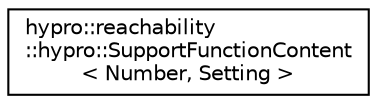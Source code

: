 digraph "Graphical Class Hierarchy"
{
  edge [fontname="Helvetica",fontsize="10",labelfontname="Helvetica",labelfontsize="10"];
  node [fontname="Helvetica",fontsize="10",shape=record];
  rankdir="LR";
  Node1 [label="hypro::reachability\l::hypro::SupportFunctionContent\l\< Number, Setting \>",height=0.2,width=0.4,color="black", fillcolor="white", style="filled",URL="$classhypro_1_1reachability_1_1hypro_1_1SupportFunctionContent.html",tooltip="Class for support function content. "];
}
